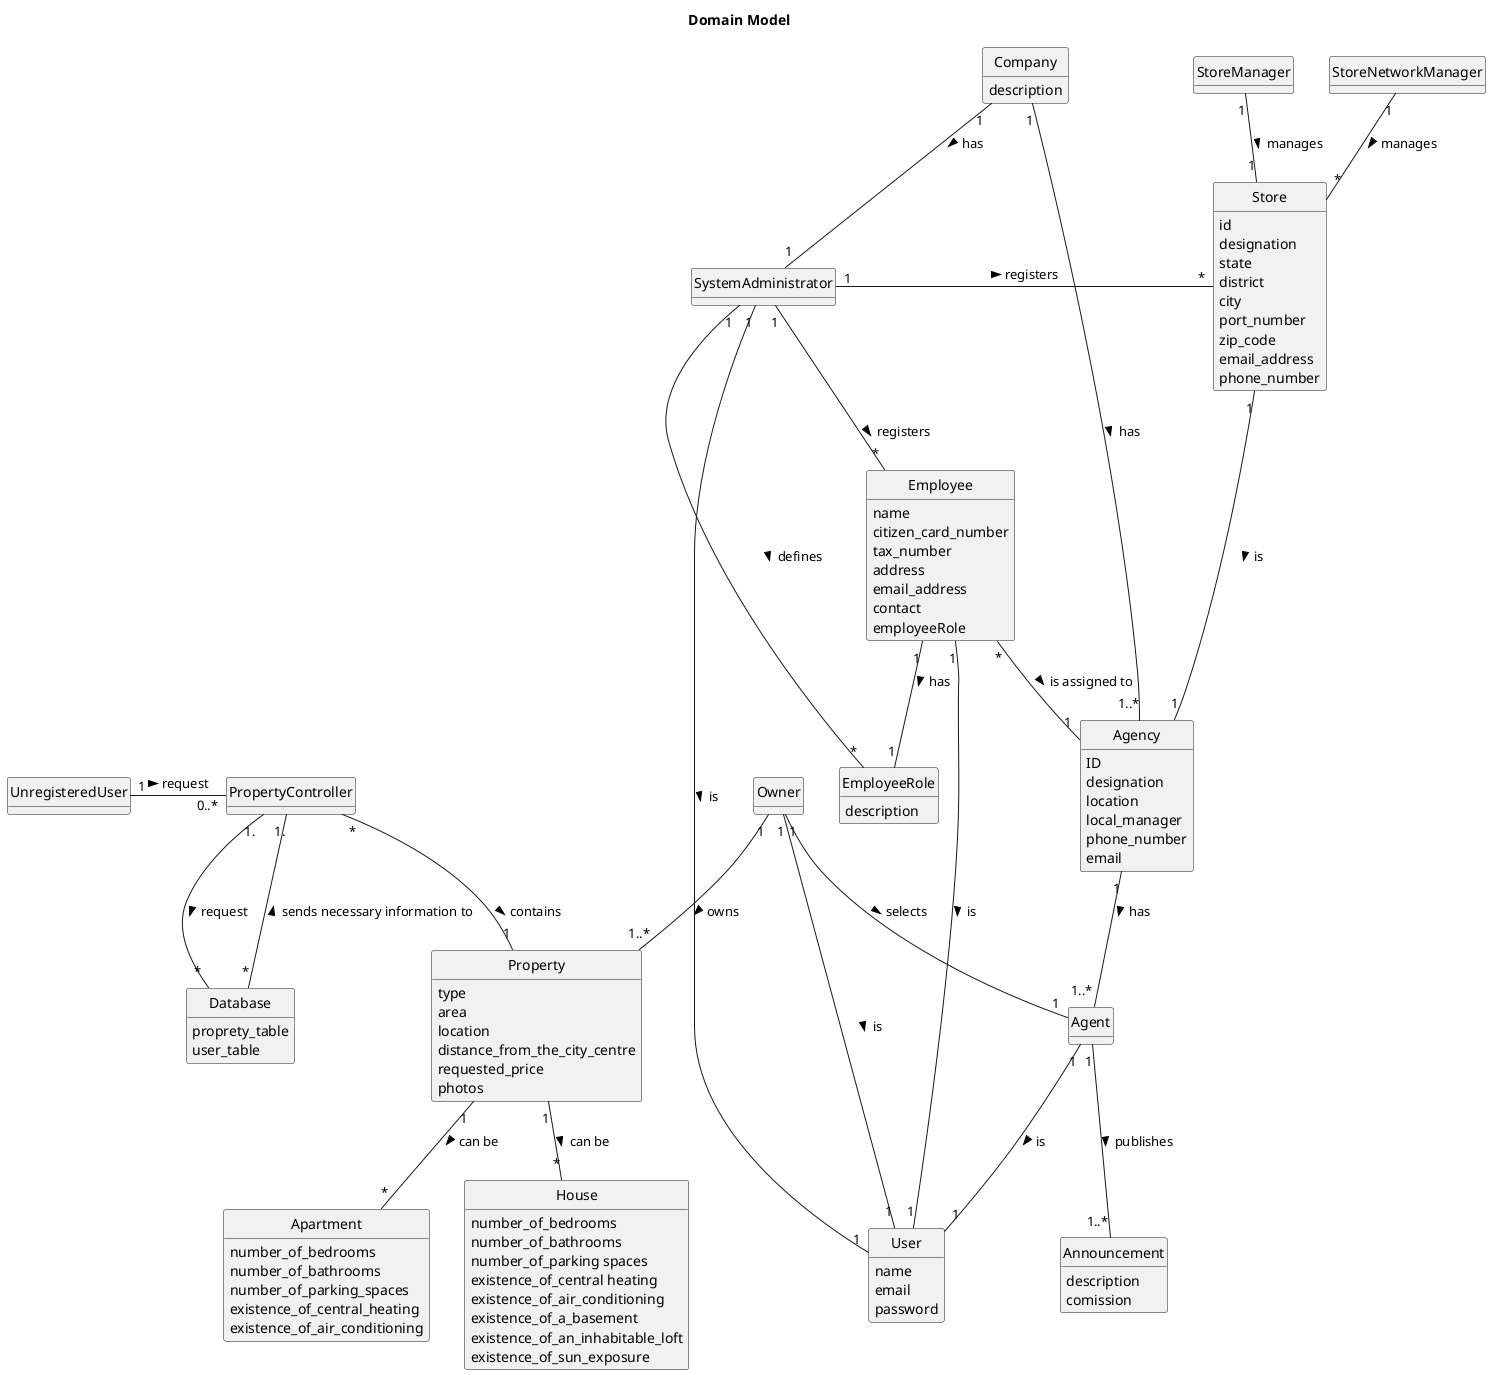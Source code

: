 @startuml
skinparam monochrome true
skinparam packageStyle rectangle
skinparam shadowing false
'skinparam linetype ortho
'left to right direction
skinparam classAttributeIconSize 0
hide circle
hide methods

title Domain Model


class Employee{
name
citizen_card_number
tax_number
address
email_address
contact
employeeRole
}

class SystemAdministrator{
}

class EmployeeRole{
description
}

class Company{
description
}

class Agency{
ID
designation
location
local_manager
phone_number
email
}

class User{
name
email
password
}

class Store {
    id
    designation
    state
    district
    city
    port_number
    zip_code
    email_address
    phone_number
}

class Property {
    type
    area
    location
    distance_from_the_city_centre
    requested_price
    photos
    }

class Announcement {
        description
        comission
      }

class Apartment{
    number_of_bedrooms
    number_of_bathrooms
    number_of_parking_spaces
    existence_of_central_heating
    existence_of_air_conditioning
}

class House{
    number_of_bedrooms
    number_of_bathrooms
    number_of_parking spaces
    existence_of_central heating
    existence_of_air_conditioning
    existence_of_a_basement
    existence_of_an_inhabitable_loft
    existence_of_sun_exposure
}

class Database {
    proprety_table
    user_table
}

UnregisteredUser "1" - "0..*" PropertyController : request >
PropertyController "1." -- "*" Database : request >
PropertyController "1." -- "*" Database : sends necessary information to <
PropertyController "*" -- "1"  Property : contains >
Agent "1" -- "1..*" Announcement : publishes >
Agency "1" -- "1..*" Agent : has >
SystemAdministrator "1" -- "*" Employee : registers >
Employee "*" -- "1" Agency : is assigned to >
Employee "1" -- "1" EmployeeRole :  has >
SystemAdministrator "1" -- "*" EmployeeRole : defines >
Owner "1" -- "1..*" Property : owns >
Property "1" -- "*" House :  can be >
Property "1" -- "*" Apartment :  can be >
Owner "1" -- "1" Agent : selects >
SystemAdministrator "1" - "*" Store : registers >
StoreManager "1" -- "1" Store : manages >
StoreNetworkManager "1" -- "*" Store : manages >
Store "1" -- "1" Agency : is >
Company "1" -- "1..*" Agency : has >
Company "1" -- "1" SystemAdministrator : has >
SystemAdministrator "1" -- "1" User : is >
Employee "1" -- "1" User : is >
Agent "1" -- "1" User : is >
Owner "1" -- "1" User : is >

@enduml